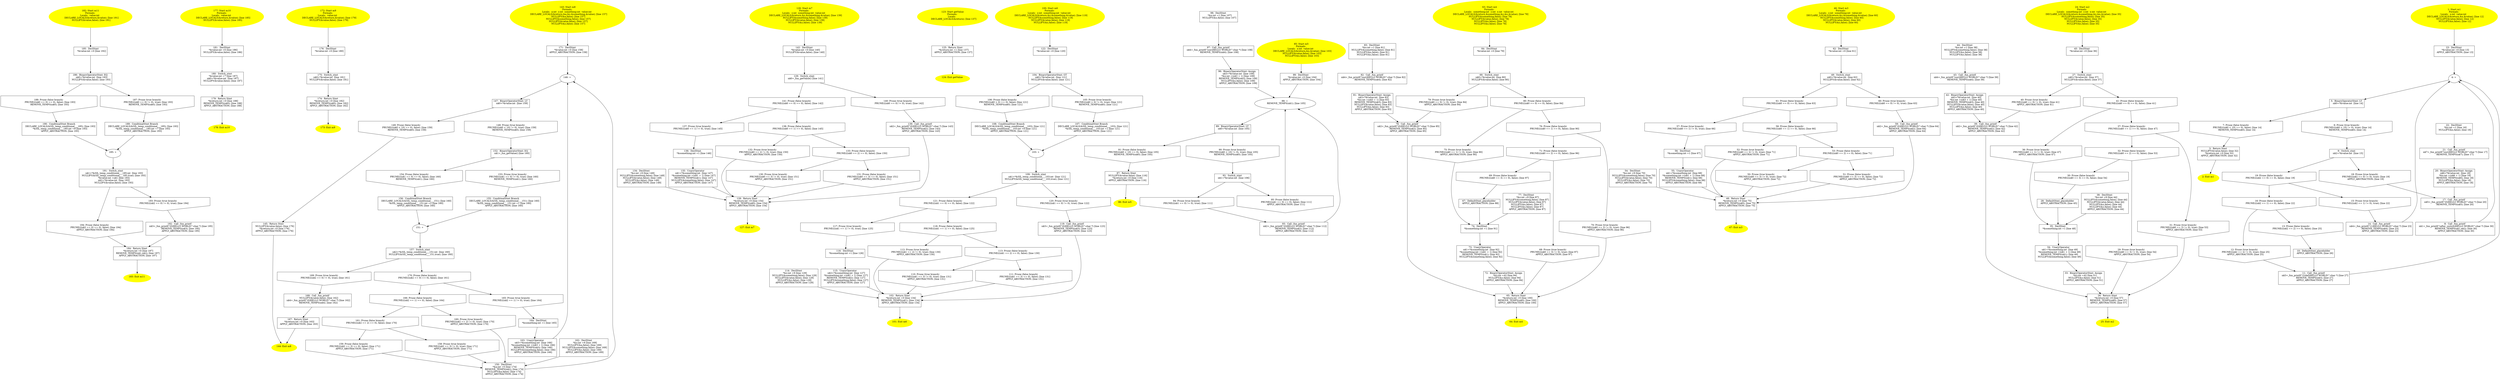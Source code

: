 digraph iCFG {
195 [label="195:  DeclStmt \n   *&value:int =0 [line 192]\n " shape="box"]
	

	 195 -> 186 ;
194 [label="194: Prune (false branch) \n   PRUNE(((n$2 == 0) == 0), false); [line 194]\n  APPLY_ABSTRACTION; [line 194]\n " shape="invhouse"]
	

	 194 -> 184 ;
193 [label="193: Prune (true branch) \n   PRUNE(((n$2 == 0) != 0), true); [line 194]\n " shape="invhouse"]
	

	 193 -> 192 ;
192 [label="192:  Call _fun_printf \n   n$3=_fun_printf(\"(0)HELLO WORLD!\":char *) [line 195]\n  REMOVE_TEMPS(n$3); [line 195]\n  APPLY_ABSTRACTION; [line 195]\n " shape="box"]
	

	 192 -> 184 ;
191 [label="191:  Switch_stmt \n   n$1=*&SIL_temp_conditional___185:int  [line 193]\n  NULLIFY(&SIL_temp_conditional___185,true); [line 193]\n  *&value:int =n$1 [line 193]\n  n$2=*&value:int  [line 193]\n  NULLIFY(&value,false); [line 193]\n " shape="box"]
	

	 191 -> 193 ;
	 191 -> 194 ;
190 [label="190:  ConditinalStmt Branch \n   DECLARE_LOCALS(&SIL_temp_conditional___185); [line 193]\n  *&SIL_temp_conditional___185:int =9 [line 193]\n  APPLY_ABSTRACTION; [line 193]\n " shape="box"]
	

	 190 -> 185 ;
189 [label="189:  ConditinalStmt Branch \n   DECLARE_LOCALS(&SIL_temp_conditional___185); [line 193]\n  *&SIL_temp_conditional___185:int =7 [line 193]\n  APPLY_ABSTRACTION; [line 193]\n " shape="box"]
	

	 189 -> 185 ;
188 [label="188: Prune (false branch) \n   PRUNE(((n$0 == 0) == 0), false); [line 193]\n  REMOVE_TEMPS(n$0); [line 193]\n " shape="invhouse"]
	

	 188 -> 190 ;
187 [label="187: Prune (true branch) \n   PRUNE(((n$0 == 0) != 0), true); [line 193]\n  REMOVE_TEMPS(n$0); [line 193]\n " shape="invhouse"]
	

	 187 -> 189 ;
186 [label="186:  BinaryOperatorStmt: EQ \n   n$0=*&value:int  [line 193]\n  NULLIFY(&value,false); [line 193]\n " shape="box"]
	

	 186 -> 187 ;
	 186 -> 188 ;
185 [label="185: + \n  " ]
	

	 185 -> 191 ;
184 [label="184:  Return Stmt \n   *&return:int =0 [line 197]\n  REMOVE_TEMPS(n$1,n$2); [line 197]\n  APPLY_ABSTRACTION; [line 197]\n " shape="box"]
	

	 184 -> 183 ;
183 [label="183: Exit m11 \n  " color=yellow style=filled]
	

182 [label="182: Start m11\nFormals: \nLocals:  value:int  \n   DECLARE_LOCALS(&return,&value); [line 191]\n  NULLIFY(&value,false); [line 191]\n " color=yellow style=filled]
	

	 182 -> 195 ;
181 [label="181:  DeclStmt \n   *&value:int =0 [line 186]\n  NULLIFY(&value,false); [line 186]\n " shape="box"]
	

	 181 -> 180 ;
180 [label="180:  Switch_stmt \n   *&value:int =7 [line 187]\n  n$0=*&value:int  [line 187]\n  NULLIFY(&value,false); [line 187]\n " shape="box"]
	

	 180 -> 179 ;
179 [label="179:  Return Stmt \n   *&return:int =0 [line 188]\n  REMOVE_TEMPS(n$0); [line 188]\n  APPLY_ABSTRACTION; [line 188]\n " shape="box"]
	

	 179 -> 178 ;
178 [label="178: Exit m10 \n  " color=yellow style=filled]
	

177 [label="177: Start m10\nFormals: \nLocals:  value:int  \n   DECLARE_LOCALS(&return,&value); [line 185]\n  NULLIFY(&value,false); [line 185]\n " color=yellow style=filled]
	

	 177 -> 181 ;
176 [label="176:  DeclStmt \n   *&value:int =0 [line 180]\n " shape="box"]
	

	 176 -> 175 ;
175 [label="175:  Switch_stmt \n   n$0=*&value:int  [line 181]\n  NULLIFY(&value,false); [line 181]\n " shape="box"]
	

	 175 -> 174 ;
174 [label="174:  Return Stmt \n   *&return:int =0 [line 182]\n  REMOVE_TEMPS(n$0); [line 182]\n  APPLY_ABSTRACTION; [line 182]\n " shape="box"]
	

	 174 -> 173 ;
173 [label="173: Exit m9 \n  " color=yellow style=filled]
	

172 [label="172: Start m9\nFormals: \nLocals:  value:int  \n   DECLARE_LOCALS(&return,&value); [line 179]\n  NULLIFY(&value,false); [line 179]\n " color=yellow style=filled]
	

	 172 -> 176 ;
171 [label="171:  DeclStmt \n   *&value:int =0 [line 158]\n  APPLY_ABSTRACTION; [line 158]\n " shape="box"]
	

	 171 -> 146 ;
170 [label="170: Prune (false branch) \n   PRUNE(((n$2 == 0) == 0), false); [line 161]\n " shape="invhouse"]
	

	 170 -> 165 ;
	 170 -> 166 ;
169 [label="169: Prune (true branch) \n   PRUNE(((n$2 == 0) != 0), true); [line 161]\n " shape="invhouse"]
	

	 169 -> 168 ;
168 [label="168:  Call _fun_printf \n   NULLIFY(&value,false); [line 162]\n  n$4=_fun_printf(\"(0)HELLO WORLD!\":char *) [line 162]\n  REMOVE_TEMPS(n$4); [line 162]\n " shape="box"]
	

	 168 -> 167 ;
167 [label="167:  Return Stmt \n   *&return:int =0 [line 163]\n  APPLY_ABSTRACTION; [line 163]\n " shape="box"]
	

	 167 -> 144 ;
166 [label="166: Prune (false branch) \n   PRUNE(((n$2 == 1) == 0), false); [line 164]\n " shape="invhouse"]
	

	 166 -> 160 ;
	 166 -> 161 ;
165 [label="165: Prune (true branch) \n   PRUNE(((n$2 == 1) != 0), true); [line 164]\n " shape="invhouse"]
	

	 165 -> 164 ;
164 [label="164:  DeclStmt \n   *&something:int =1 [line 165]\n " shape="box"]
	

	 164 -> 163 ;
163 [label="163:  UnaryOperator \n   n$3=*&something:int  [line 166]\n  *&something:int =(n$3 + 1) [line 166]\n  REMOVE_TEMPS(n$3); [line 166]\n  NULLIFY(&something,false); [line 166]\n  APPLY_ABSTRACTION; [line 166]\n " shape="box"]
	

	 163 -> 146 ;
162 [label="162:  DeclStmt \n   *&z:int =9 [line 169]\n  NULLIFY(&a,false); [line 169]\n  NULLIFY(&something,false); [line 169]\n  NULLIFY(&z,false); [line 169]\n  APPLY_ABSTRACTION; [line 169]\n " shape="box"]
	

	 162 -> 150 ;
161 [label="161: Prune (false branch) \n   PRUNE(((n$2 == 2) == 0), false); [line 170]\n " shape="invhouse"]
	

	 161 -> 158 ;
	 161 -> 159 ;
160 [label="160: Prune (true branch) \n   PRUNE(((n$2 == 2) != 0), true); [line 170]\n  APPLY_ABSTRACTION; [line 170]\n " shape="invhouse"]
	

	 160 -> 150 ;
159 [label="159: Prune (false branch) \n   PRUNE(((n$2 == 3) == 0), false); [line 171]\n  APPLY_ABSTRACTION; [line 171]\n " shape="invhouse"]
	

	 159 -> 150 ;
158 [label="158: Prune (true branch) \n   PRUNE(((n$2 == 3) != 0), true); [line 171]\n  APPLY_ABSTRACTION; [line 171]\n " shape="invhouse"]
	

	 158 -> 150 ;
157 [label="157:  Switch_stmt \n   n$2=*&SIL_temp_conditional___151:int  [line 160]\n  NULLIFY(&SIL_temp_conditional___151,true); [line 160]\n " shape="box"]
	

	 157 -> 169 ;
	 157 -> 170 ;
156 [label="156:  ConditinalStmt Branch \n   DECLARE_LOCALS(&SIL_temp_conditional___151); [line 160]\n  *&SIL_temp_conditional___151:int =2 [line 160]\n  APPLY_ABSTRACTION; [line 160]\n " shape="box"]
	

	 156 -> 151 ;
155 [label="155:  ConditinalStmt Branch \n   DECLARE_LOCALS(&SIL_temp_conditional___151); [line 160]\n  *&SIL_temp_conditional___151:int =1 [line 160]\n  APPLY_ABSTRACTION; [line 160]\n " shape="box"]
	

	 155 -> 151 ;
154 [label="154: Prune (false branch) \n   PRUNE(((n$1 == 0) == 0), false); [line 160]\n  REMOVE_TEMPS(n$1); [line 160]\n " shape="invhouse"]
	

	 154 -> 156 ;
153 [label="153: Prune (true branch) \n   PRUNE(((n$1 == 0) != 0), true); [line 160]\n  REMOVE_TEMPS(n$1); [line 160]\n " shape="invhouse"]
	

	 153 -> 155 ;
152 [label="152:  BinaryOperatorStmt: EQ \n   n$1=_fun_getValue() [line 160]\n " shape="box"]
	

	 152 -> 153 ;
	 152 -> 154 ;
151 [label="151: + \n  " ]
	

	 151 -> 157 ;
150 [label="150:  DeclStmt \n   *&a:int =0 [line 174]\n  REMOVE_TEMPS(n$2); [line 174]\n  NULLIFY(&a,false); [line 174]\n  APPLY_ABSTRACTION; [line 174]\n " shape="box"]
	

	 150 -> 146 ;
149 [label="149: Prune (false branch) \n   PRUNE(((n$0 < 10) == 0), false); [line 159]\n  REMOVE_TEMPS(n$0); [line 159]\n " shape="invhouse"]
	

	 149 -> 145 ;
148 [label="148: Prune (true branch) \n   PRUNE(((n$0 < 10) != 0), true); [line 159]\n  REMOVE_TEMPS(n$0); [line 159]\n " shape="invhouse"]
	

	 148 -> 152 ;
147 [label="147:  BinaryOperatorStmt: LT \n   n$0=*&value:int  [line 159]\n " shape="box"]
	

	 147 -> 148 ;
	 147 -> 149 ;
146 [label="146: + \n  " ]
	

	 146 -> 147 ;
145 [label="145:  Return Stmt \n   NULLIFY(&value,false); [line 176]\n  *&return:int =0 [line 176]\n  APPLY_ABSTRACTION; [line 176]\n " shape="box"]
	

	 145 -> 144 ;
144 [label="144: Exit m8 \n  " color=yellow style=filled]
	

143 [label="143: Start m8\nFormals: \nLocals:  a:int  z:int  something:int  value:int  \n   DECLARE_LOCALS(&return,&a,&z,&something,&value); [line 157]\n  NULLIFY(&a,false); [line 157]\n  NULLIFY(&something,false); [line 157]\n  NULLIFY(&value,false); [line 157]\n  NULLIFY(&z,false); [line 157]\n " color=yellow style=filled]
	

	 143 -> 171 ;
142 [label="142:  DeclStmt \n   *&value:int =0 [line 140]\n  NULLIFY(&value,false); [line 140]\n " shape="box"]
	

	 142 -> 129 ;
141 [label="141: Prune (false branch) \n   PRUNE(((n$0 == 0) == 0), false); [line 142]\n " shape="invhouse"]
	

	 141 -> 137 ;
	 141 -> 138 ;
140 [label="140: Prune (true branch) \n   PRUNE(((n$0 == 0) != 0), true); [line 142]\n " shape="invhouse"]
	

	 140 -> 139 ;
139 [label="139:  Call _fun_printf \n   n$2=_fun_printf(\"(0)HELLO WORLD!\":char *) [line 143]\n  REMOVE_TEMPS(n$2); [line 143]\n  APPLY_ABSTRACTION; [line 143]\n " shape="box"]
	

	 139 -> 128 ;
138 [label="138: Prune (false branch) \n   PRUNE(((n$0 == 1) == 0), false); [line 145]\n " shape="invhouse"]
	

	 138 -> 132 ;
	 138 -> 133 ;
137 [label="137: Prune (true branch) \n   PRUNE(((n$0 == 1) != 0), true); [line 145]\n " shape="invhouse"]
	

	 137 -> 136 ;
136 [label="136:  DeclStmt \n   *&something:int =1 [line 146]\n " shape="box"]
	

	 136 -> 135 ;
135 [label="135:  UnaryOperator \n   n$1=*&something:int  [line 147]\n  *&something:int =(n$1 + 1) [line 147]\n  REMOVE_TEMPS(n$1); [line 147]\n  NULLIFY(&something,false); [line 147]\n  APPLY_ABSTRACTION; [line 147]\n " shape="box"]
	

	 135 -> 128 ;
134 [label="134:  DeclStmt \n   *&z:int =9 [line 149]\n  NULLIFY(&something,false); [line 149]\n  NULLIFY(&value,false); [line 149]\n  NULLIFY(&z,false); [line 149]\n  APPLY_ABSTRACTION; [line 149]\n " shape="box"]
	

	 134 -> 128 ;
133 [label="133: Prune (false branch) \n   PRUNE(((n$0 == 2) == 0), false); [line 150]\n " shape="invhouse"]
	

	 133 -> 130 ;
	 133 -> 131 ;
132 [label="132: Prune (true branch) \n   PRUNE(((n$0 == 2) != 0), true); [line 150]\n  APPLY_ABSTRACTION; [line 150]\n " shape="invhouse"]
	

	 132 -> 128 ;
131 [label="131: Prune (false branch) \n   PRUNE(((n$0 == 3) == 0), false); [line 151]\n  APPLY_ABSTRACTION; [line 151]\n " shape="invhouse"]
	

	 131 -> 128 ;
130 [label="130: Prune (true branch) \n   PRUNE(((n$0 == 3) != 0), true); [line 151]\n  APPLY_ABSTRACTION; [line 151]\n " shape="invhouse"]
	

	 130 -> 128 ;
129 [label="129:  Switch_stmt \n   n$0=_fun_getValue() [line 141]\n " shape="box"]
	

	 129 -> 140 ;
	 129 -> 141 ;
128 [label="128:  Return Stmt \n   *&return:int =0 [line 154]\n  REMOVE_TEMPS(n$0); [line 154]\n  APPLY_ABSTRACTION; [line 154]\n " shape="box"]
	

	 128 -> 127 ;
127 [label="127: Exit m7 \n  " color=yellow style=filled]
	

126 [label="126: Start m7\nFormals: \nLocals:  z:int  something:int  value:int  \n   DECLARE_LOCALS(&return,&z,&something,&value); [line 139]\n  NULLIFY(&something,false); [line 139]\n  NULLIFY(&value,false); [line 139]\n  NULLIFY(&z,false); [line 139]\n " color=yellow style=filled]
	

	 126 -> 142 ;
125 [label="125:  Return Stmt \n   *&return:int =1 [line 137]\n  APPLY_ABSTRACTION; [line 137]\n " shape="box"]
	

	 125 -> 124 ;
124 [label="124: Exit getValue \n  " color=yellow style=filled]
	

123 [label="123: Start getValue\nFormals: \nLocals:  \n   DECLARE_LOCALS(&return); [line 137]\n " color=yellow style=filled]
	

	 123 -> 125 ;
122 [label="122:  DeclStmt \n   *&value:int =0 [line 120]\n " shape="box"]
	

	 122 -> 104 ;
121 [label="121: Prune (false branch) \n   PRUNE(((n$1 == 0) == 0), false); [line 122]\n " shape="invhouse"]
	

	 121 -> 117 ;
	 121 -> 118 ;
120 [label="120: Prune (true branch) \n   PRUNE(((n$1 == 0) != 0), true); [line 122]\n " shape="invhouse"]
	

	 120 -> 119 ;
119 [label="119:  Call _fun_printf \n   n$3=_fun_printf(\"(0)HELLO WORLD!\":char *) [line 123]\n  REMOVE_TEMPS(n$3); [line 123]\n  APPLY_ABSTRACTION; [line 123]\n " shape="box"]
	

	 119 -> 102 ;
118 [label="118: Prune (false branch) \n   PRUNE(((n$1 == 1) == 0), false); [line 125]\n " shape="invhouse"]
	

	 118 -> 112 ;
	 118 -> 113 ;
117 [label="117: Prune (true branch) \n   PRUNE(((n$1 == 1) != 0), true); [line 125]\n " shape="invhouse"]
	

	 117 -> 116 ;
116 [label="116:  DeclStmt \n   *&something:int =1 [line 126]\n " shape="box"]
	

	 116 -> 115 ;
115 [label="115:  UnaryOperator \n   n$2=*&something:int  [line 127]\n  *&something:int =(n$2 + 1) [line 127]\n  REMOVE_TEMPS(n$2); [line 127]\n  NULLIFY(&something,false); [line 127]\n  APPLY_ABSTRACTION; [line 127]\n " shape="box"]
	

	 115 -> 102 ;
114 [label="114:  DeclStmt \n   *&z:int =9 [line 129]\n  NULLIFY(&something,false); [line 129]\n  NULLIFY(&value,false); [line 129]\n  NULLIFY(&z,false); [line 129]\n  APPLY_ABSTRACTION; [line 129]\n " shape="box"]
	

	 114 -> 102 ;
113 [label="113: Prune (false branch) \n   PRUNE(((n$1 == 2) == 0), false); [line 130]\n " shape="invhouse"]
	

	 113 -> 110 ;
	 113 -> 111 ;
112 [label="112: Prune (true branch) \n   PRUNE(((n$1 == 2) != 0), true); [line 130]\n  APPLY_ABSTRACTION; [line 130]\n " shape="invhouse"]
	

	 112 -> 102 ;
111 [label="111: Prune (false branch) \n   PRUNE(((n$1 == 3) == 0), false); [line 131]\n  APPLY_ABSTRACTION; [line 131]\n " shape="invhouse"]
	

	 111 -> 102 ;
110 [label="110: Prune (true branch) \n   PRUNE(((n$1 == 3) != 0), true); [line 131]\n  APPLY_ABSTRACTION; [line 131]\n " shape="invhouse"]
	

	 110 -> 102 ;
109 [label="109:  Switch_stmt \n   n$1=*&SIL_temp_conditional___103:int  [line 121]\n  NULLIFY(&SIL_temp_conditional___103,true); [line 121]\n " shape="box"]
	

	 109 -> 120 ;
	 109 -> 121 ;
108 [label="108:  ConditinalStmt Branch \n   DECLARE_LOCALS(&SIL_temp_conditional___103); [line 121]\n  *&SIL_temp_conditional___103:int =0 [line 121]\n  APPLY_ABSTRACTION; [line 121]\n " shape="box"]
	

	 108 -> 103 ;
107 [label="107:  ConditinalStmt Branch \n   DECLARE_LOCALS(&SIL_temp_conditional___103); [line 121]\n  *&SIL_temp_conditional___103:int =1 [line 121]\n  APPLY_ABSTRACTION; [line 121]\n " shape="box"]
	

	 107 -> 103 ;
106 [label="106: Prune (false branch) \n   PRUNE(((n$0 > 0) == 0), false); [line 121]\n  REMOVE_TEMPS(n$0); [line 121]\n " shape="invhouse"]
	

	 106 -> 108 ;
105 [label="105: Prune (true branch) \n   PRUNE(((n$0 > 0) != 0), true); [line 121]\n  REMOVE_TEMPS(n$0); [line 121]\n " shape="invhouse"]
	

	 105 -> 107 ;
104 [label="104:  BinaryOperatorStmt: GT \n   n$0=*&value:int  [line 121]\n  NULLIFY(&value,false); [line 121]\n " shape="box"]
	

	 104 -> 105 ;
	 104 -> 106 ;
103 [label="103: + \n  " ]
	

	 103 -> 109 ;
102 [label="102:  Return Stmt \n   *&return:int =0 [line 134]\n  REMOVE_TEMPS(n$1); [line 134]\n  APPLY_ABSTRACTION; [line 134]\n " shape="box"]
	

	 102 -> 101 ;
101 [label="101: Exit m6 \n  " color=yellow style=filled]
	

100 [label="100: Start m6\nFormals: \nLocals:  z:int  something:int  value:int  \n   DECLARE_LOCALS(&return,&z,&something,&value); [line 119]\n  NULLIFY(&something,false); [line 119]\n  NULLIFY(&value,false); [line 119]\n  NULLIFY(&z,false); [line 119]\n " color=yellow style=filled]
	

	 100 -> 122 ;
99 [label="99:  DeclStmt \n   *&value:int =0 [line 104]\n  APPLY_ABSTRACTION; [line 104]\n " shape="box"]
	

	 99 -> 88 ;
98 [label="98:  DeclStmt \n   *&x:int =1 [line 107]\n  NULLIFY(&x,false); [line 107]\n " shape="box"]
	

	 98 -> 97 ;
97 [label="97:  Call _fun_printf \n   n$4=_fun_printf(\"(out)HELLO WORLD!\":char *) [line 108]\n  REMOVE_TEMPS(n$4); [line 108]\n " shape="box"]
	

	 97 -> 96 ;
96 [label="96:  BinaryOperatorStmt: Assign \n   n$3=*&value:int  [line 109]\n  *&x:int =(n$3 + 1) [line 109]\n  REMOVE_TEMPS(n$3); [line 109]\n  NULLIFY(&x,false); [line 109]\n  APPLY_ABSTRACTION; [line 109]\n " shape="box"]
	

	 96 -> 88 ;
95 [label="95: Prune (false branch) \n   PRUNE(((n$1 == 0) == 0), false); [line 111]\n  APPLY_ABSTRACTION; [line 111]\n " shape="invhouse"]
	

	 95 -> 88 ;
94 [label="94: Prune (true branch) \n   PRUNE(((n$1 == 0) != 0), true); [line 111]\n " shape="invhouse"]
	

	 94 -> 93 ;
93 [label="93:  Call _fun_printf \n   n$2=_fun_printf(\"(0)HELLO WORLD!\":char *) [line 112]\n  REMOVE_TEMPS(n$2); [line 112]\n  APPLY_ABSTRACTION; [line 112]\n " shape="box"]
	

	 93 -> 88 ;
92 [label="92:  Switch_stmt \n   n$1=*&value:int  [line 106]\n " shape="box"]
	

	 92 -> 94 ;
	 92 -> 95 ;
91 [label="91: Prune (false branch) \n   PRUNE(((n$0 < 10) == 0), false); [line 105]\n  REMOVE_TEMPS(n$0); [line 105]\n " shape="invhouse"]
	

	 91 -> 87 ;
90 [label="90: Prune (true branch) \n   PRUNE(((n$0 < 10) != 0), true); [line 105]\n  REMOVE_TEMPS(n$0); [line 105]\n " shape="invhouse"]
	

	 90 -> 92 ;
89 [label="89:  BinaryOperatorStmt: LT \n   n$0=*&value:int  [line 105]\n " shape="box"]
	

	 89 -> 90 ;
	 89 -> 91 ;
88 [label="88: + \n   REMOVE_TEMPS(n$1); [line 105]\n " ]
	

	 88 -> 89 ;
87 [label="87:  Return Stmt \n   NULLIFY(&value,false); [line 116]\n  *&return:int =0 [line 116]\n  APPLY_ABSTRACTION; [line 116]\n " shape="box"]
	

	 87 -> 86 ;
86 [label="86: Exit m5 \n  " color=yellow style=filled]
	

85 [label="85: Start m5\nFormals: \nLocals:  x:int  value:int  \n   DECLARE_LOCALS(&return,&x,&value); [line 103]\n  NULLIFY(&value,false); [line 103]\n  NULLIFY(&x,false); [line 103]\n " color=yellow style=filled]
	

	 85 -> 99 ;
84 [label="84:  DeclStmt \n   *&value:int =0 [line 79]\n " shape="box"]
	

	 84 -> 66 ;
83 [label="83:  DeclStmt \n   *&x:int =1 [line 81]\n  NULLIFY(&something,false); [line 81]\n  NULLIFY(&x,false); [line 81]\n  NULLIFY(&z,false); [line 81]\n " shape="box"]
	

	 83 -> 82 ;
82 [label="82:  Call _fun_printf \n   n$4=_fun_printf(\"(out)HELLO WORLD!\":char *) [line 82]\n  REMOVE_TEMPS(n$4); [line 82]\n " shape="box"]
	

	 82 -> 81 ;
81 [label="81:  BinaryOperatorStmt: Assign \n   n$3=*&value:int  [line 83]\n  *&x:int =(n$3 + 1) [line 83]\n  REMOVE_TEMPS(n$3); [line 83]\n  NULLIFY(&value,false); [line 83]\n  NULLIFY(&x,false); [line 83]\n  APPLY_ABSTRACTION; [line 83]\n " shape="box"]
	

	 81 -> 78 ;
80 [label="80: Prune (false branch) \n   PRUNE(((n$0 == 0) == 0), false); [line 84]\n " shape="invhouse"]
	

	 80 -> 75 ;
	 80 -> 76 ;
79 [label="79: Prune (true branch) \n   PRUNE(((n$0 == 0) != 0), true); [line 84]\n  APPLY_ABSTRACTION; [line 84]\n " shape="invhouse"]
	

	 79 -> 78 ;
78 [label="78:  Call _fun_printf \n   n$2=_fun_printf(\"(0)HELLO WORLD!\":char *) [line 85]\n  REMOVE_TEMPS(n$2); [line 85]\n  APPLY_ABSTRACTION; [line 85]\n " shape="box"]
	

	 78 -> 65 ;
77 [label="77:  DeclStmt \n   *&z:int =9 [line 87]\n  NULLIFY(&something,false); [line 87]\n  NULLIFY(&value,false); [line 87]\n  NULLIFY(&x,false); [line 87]\n  NULLIFY(&z,false); [line 87]\n  APPLY_ABSTRACTION; [line 87]\n " shape="box"]
	

	 77 -> 74 ;
76 [label="76: Prune (false branch) \n   PRUNE(((n$0 == 1) == 0), false); [line 90]\n " shape="invhouse"]
	

	 76 -> 70 ;
	 76 -> 71 ;
75 [label="75: Prune (true branch) \n   PRUNE(((n$0 == 1) != 0), true); [line 90]\n  APPLY_ABSTRACTION; [line 90]\n " shape="invhouse"]
	

	 75 -> 74 ;
74 [label="74:  DeclStmt \n   *&something:int =1 [line 91]\n " shape="box"]
	

	 74 -> 73 ;
73 [label="73:  UnaryOperator \n   n$1=*&something:int  [line 92]\n  *&something:int =(n$1 + 1) [line 92]\n  REMOVE_TEMPS(n$1); [line 92]\n  NULLIFY(&something,false); [line 92]\n " shape="box"]
	

	 73 -> 72 ;
72 [label="72:  BinaryOperatorStmt: Assign \n   *&z:int =42 [line 94]\n  NULLIFY(&z,false); [line 94]\n  APPLY_ABSTRACTION; [line 94]\n " shape="box"]
	

	 72 -> 65 ;
71 [label="71: Prune (false branch) \n   PRUNE(((n$0 == 2) == 0), false); [line 96]\n " shape="invhouse"]
	

	 71 -> 68 ;
	 71 -> 69 ;
70 [label="70: Prune (true branch) \n   PRUNE(((n$0 == 2) != 0), true); [line 96]\n  APPLY_ABSTRACTION; [line 96]\n " shape="invhouse"]
	

	 70 -> 65 ;
69 [label="69: Prune (false branch) \n   PRUNE(((n$0 == 3) == 0), false); [line 97]\n " shape="invhouse"]
	

	 69 -> 67 ;
68 [label="68: Prune (true branch) \n   PRUNE(((n$0 == 3) != 0), true); [line 97]\n  APPLY_ABSTRACTION; [line 97]\n " shape="invhouse"]
	

	 68 -> 65 ;
67 [label="67:  DefaultStmt_placeholder \n   APPLY_ABSTRACTION; [line 88]\n " shape="box"]
	

	 67 -> 74 ;
66 [label="66:  Switch_stmt \n   n$0=*&value:int  [line 80]\n  NULLIFY(&value,false); [line 80]\n " shape="box"]
	

	 66 -> 79 ;
	 66 -> 80 ;
65 [label="65:  Return Stmt \n   *&return:int =0 [line 100]\n  REMOVE_TEMPS(n$0); [line 100]\n  APPLY_ABSTRACTION; [line 100]\n " shape="box"]
	

	 65 -> 64 ;
64 [label="64: Exit m4 \n  " color=yellow style=filled]
	

63 [label="63: Start m4\nFormals: \nLocals:  something:int  z:int  x:int  value:int  \n   DECLARE_LOCALS(&return,&something,&z,&x,&value); [line 78]\n  NULLIFY(&something,false); [line 78]\n  NULLIFY(&value,false); [line 78]\n  NULLIFY(&x,false); [line 78]\n  NULLIFY(&z,false); [line 78]\n " color=yellow style=filled]
	

	 63 -> 84 ;
62 [label="62:  DeclStmt \n   *&value:int =0 [line 61]\n " shape="box"]
	

	 62 -> 49 ;
61 [label="61: Prune (false branch) \n   PRUNE(((n$0 == 0) == 0), false); [line 63]\n " shape="invhouse"]
	

	 61 -> 57 ;
	 61 -> 58 ;
60 [label="60: Prune (true branch) \n   PRUNE(((n$0 == 0) != 0), true); [line 63]\n " shape="invhouse"]
	

	 60 -> 59 ;
59 [label="59:  Call _fun_printf \n   n$2=_fun_printf(\"(0)HELLO WORLD!\":char *) [line 64]\n  REMOVE_TEMPS(n$2); [line 64]\n  APPLY_ABSTRACTION; [line 64]\n " shape="box"]
	

	 59 -> 48 ;
58 [label="58: Prune (false branch) \n   PRUNE(((n$0 == 1) == 0), false); [line 66]\n " shape="invhouse"]
	

	 58 -> 52 ;
	 58 -> 53 ;
57 [label="57: Prune (true branch) \n   PRUNE(((n$0 == 1) != 0), true); [line 66]\n " shape="invhouse"]
	

	 57 -> 56 ;
56 [label="56:  DeclStmt \n   *&something:int =1 [line 67]\n " shape="box"]
	

	 56 -> 55 ;
55 [label="55:  UnaryOperator \n   n$1=*&something:int  [line 68]\n  *&something:int =(n$1 + 1) [line 68]\n  REMOVE_TEMPS(n$1); [line 68]\n  NULLIFY(&something,false); [line 68]\n  APPLY_ABSTRACTION; [line 68]\n " shape="box"]
	

	 55 -> 48 ;
54 [label="54:  DeclStmt \n   *&z:int =9 [line 70]\n  NULLIFY(&something,false); [line 70]\n  NULLIFY(&value,false); [line 70]\n  NULLIFY(&z,false); [line 70]\n  APPLY_ABSTRACTION; [line 70]\n " shape="box"]
	

	 54 -> 48 ;
53 [label="53: Prune (false branch) \n   PRUNE(((n$0 == 2) == 0), false); [line 71]\n " shape="invhouse"]
	

	 53 -> 50 ;
	 53 -> 51 ;
52 [label="52: Prune (true branch) \n   PRUNE(((n$0 == 2) != 0), true); [line 71]\n  APPLY_ABSTRACTION; [line 71]\n " shape="invhouse"]
	

	 52 -> 48 ;
51 [label="51: Prune (false branch) \n   PRUNE(((n$0 == 3) == 0), false); [line 72]\n  APPLY_ABSTRACTION; [line 72]\n " shape="invhouse"]
	

	 51 -> 48 ;
50 [label="50: Prune (true branch) \n   PRUNE(((n$0 == 3) != 0), true); [line 72]\n  APPLY_ABSTRACTION; [line 72]\n " shape="invhouse"]
	

	 50 -> 48 ;
49 [label="49:  Switch_stmt \n   n$0=*&value:int  [line 62]\n  NULLIFY(&value,false); [line 62]\n " shape="box"]
	

	 49 -> 60 ;
	 49 -> 61 ;
48 [label="48:  Return Stmt \n   *&return:int =0 [line 75]\n  REMOVE_TEMPS(n$0); [line 75]\n  APPLY_ABSTRACTION; [line 75]\n " shape="box"]
	

	 48 -> 47 ;
47 [label="47: Exit m3 \n  " color=yellow style=filled]
	

46 [label="46: Start m3\nFormals: \nLocals:  z:int  something:int  value:int  \n   DECLARE_LOCALS(&return,&z,&something,&value); [line 60]\n  NULLIFY(&something,false); [line 60]\n  NULLIFY(&value,false); [line 60]\n  NULLIFY(&z,false); [line 60]\n " color=yellow style=filled]
	

	 46 -> 62 ;
45 [label="45:  DeclStmt \n   *&value:int =0 [line 36]\n " shape="box"]
	

	 45 -> 27 ;
44 [label="44:  DeclStmt \n   *&x:int =1 [line 38]\n  NULLIFY(&something,false); [line 38]\n  NULLIFY(&x,false); [line 38]\n  NULLIFY(&z,false); [line 38]\n " shape="box"]
	

	 44 -> 43 ;
43 [label="43:  Call _fun_printf \n   n$4=_fun_printf(\"(out)HELLO WORLD!\":char *) [line 39]\n  REMOVE_TEMPS(n$4); [line 39]\n " shape="box"]
	

	 43 -> 42 ;
42 [label="42:  BinaryOperatorStmt: Assign \n   n$3=*&value:int  [line 40]\n  *&x:int =(n$3 + 1) [line 40]\n  REMOVE_TEMPS(n$3); [line 40]\n  NULLIFY(&value,false); [line 40]\n  NULLIFY(&x,false); [line 40]\n  APPLY_ABSTRACTION; [line 40]\n " shape="box"]
	

	 42 -> 39 ;
41 [label="41: Prune (false branch) \n   PRUNE(((n$0 == 0) == 0), false); [line 41]\n " shape="invhouse"]
	

	 41 -> 36 ;
	 41 -> 37 ;
40 [label="40: Prune (true branch) \n   PRUNE(((n$0 == 0) != 0), true); [line 41]\n  APPLY_ABSTRACTION; [line 41]\n " shape="invhouse"]
	

	 40 -> 39 ;
39 [label="39:  Call _fun_printf \n   n$2=_fun_printf(\"(0)HELLO WORLD!\":char *) [line 42]\n  REMOVE_TEMPS(n$2); [line 42]\n  APPLY_ABSTRACTION; [line 42]\n " shape="box"]
	

	 39 -> 26 ;
38 [label="38:  DeclStmt \n   *&z:int =9 [line 44]\n  NULLIFY(&something,false); [line 44]\n  NULLIFY(&value,false); [line 44]\n  NULLIFY(&x,false); [line 44]\n  NULLIFY(&z,false); [line 44]\n  APPLY_ABSTRACTION; [line 44]\n " shape="box"]
	

	 38 -> 35 ;
37 [label="37: Prune (false branch) \n   PRUNE(((n$0 == 1) == 0), false); [line 47]\n " shape="invhouse"]
	

	 37 -> 31 ;
	 37 -> 32 ;
36 [label="36: Prune (true branch) \n   PRUNE(((n$0 == 1) != 0), true); [line 47]\n  APPLY_ABSTRACTION; [line 47]\n " shape="invhouse"]
	

	 36 -> 35 ;
35 [label="35:  DeclStmt \n   *&something:int =1 [line 48]\n " shape="box"]
	

	 35 -> 34 ;
34 [label="34:  UnaryOperator \n   n$1=*&something:int  [line 49]\n  *&something:int =(n$1 + 1) [line 49]\n  REMOVE_TEMPS(n$1); [line 49]\n  NULLIFY(&something,false); [line 49]\n " shape="box"]
	

	 34 -> 33 ;
33 [label="33:  BinaryOperatorStmt: Assign \n   *&z:int =42 [line 51]\n  NULLIFY(&z,false); [line 51]\n  APPLY_ABSTRACTION; [line 51]\n " shape="box"]
	

	 33 -> 26 ;
32 [label="32: Prune (false branch) \n   PRUNE(((n$0 == 2) == 0), false); [line 53]\n " shape="invhouse"]
	

	 32 -> 29 ;
	 32 -> 30 ;
31 [label="31: Prune (true branch) \n   PRUNE(((n$0 == 2) != 0), true); [line 53]\n  APPLY_ABSTRACTION; [line 53]\n " shape="invhouse"]
	

	 31 -> 26 ;
30 [label="30: Prune (false branch) \n   PRUNE(((n$0 == 3) == 0), false); [line 54]\n " shape="invhouse"]
	

	 30 -> 28 ;
29 [label="29: Prune (true branch) \n   PRUNE(((n$0 == 3) != 0), true); [line 54]\n  APPLY_ABSTRACTION; [line 54]\n " shape="invhouse"]
	

	 29 -> 26 ;
28 [label="28:  DefaultStmt_placeholder \n   APPLY_ABSTRACTION; [line 45]\n " shape="box"]
	

	 28 -> 35 ;
27 [label="27:  Switch_stmt \n   n$0=*&value:int  [line 37]\n  NULLIFY(&value,false); [line 37]\n " shape="box"]
	

	 27 -> 40 ;
	 27 -> 41 ;
26 [label="26:  Return Stmt \n   *&return:int =0 [line 57]\n  REMOVE_TEMPS(n$0); [line 57]\n  APPLY_ABSTRACTION; [line 57]\n " shape="box"]
	

	 26 -> 25 ;
25 [label="25: Exit m2 \n  " color=yellow style=filled]
	

24 [label="24: Start m2\nFormals: \nLocals:  something:int  z:int  x:int  value:int  \n   DECLARE_LOCALS(&return,&something,&z,&x,&value); [line 35]\n  NULLIFY(&something,false); [line 35]\n  NULLIFY(&value,false); [line 35]\n  NULLIFY(&x,false); [line 35]\n  NULLIFY(&z,false); [line 35]\n " color=yellow style=filled]
	

	 24 -> 45 ;
23 [label="23:  DeclStmt \n   *&value:int =0 [line 13]\n  APPLY_ABSTRACTION; [line 13]\n " shape="box"]
	

	 23 -> 4 ;
22 [label="22:  DeclStmt \n   *&x:int =1 [line 16]\n  NULLIFY(&x,false); [line 16]\n " shape="box"]
	

	 22 -> 21 ;
21 [label="21:  Call _fun_printf \n   n$7=_fun_printf(\"(out)HELLO WORLD!\":char *) [line 17]\n  REMOVE_TEMPS(n$7); [line 17]\n " shape="box"]
	

	 21 -> 20 ;
20 [label="20:  BinaryOperatorStmt: Assign \n   n$6=*&value:int  [line 18]\n  *&x:int =(n$6 + 1) [line 18]\n  REMOVE_TEMPS(n$6); [line 18]\n  NULLIFY(&x,false); [line 18]\n  APPLY_ABSTRACTION; [line 18]\n " shape="box"]
	

	 20 -> 17 ;
19 [label="19: Prune (false branch) \n   PRUNE(((n$2 == 0) == 0), false); [line 19]\n " shape="invhouse"]
	

	 19 -> 15 ;
	 19 -> 16 ;
18 [label="18: Prune (true branch) \n   PRUNE(((n$2 == 0) != 0), true); [line 19]\n  APPLY_ABSTRACTION; [line 19]\n " shape="invhouse"]
	

	 18 -> 17 ;
17 [label="17:  Call _fun_printf \n   n$5=_fun_printf(\"(0)HELLO WORLD!\":char *) [line 20]\n  REMOVE_TEMPS(n$5); [line 20]\n " shape="box"]
	

	 17 -> 8 ;
16 [label="16: Prune (false branch) \n   PRUNE(((n$2 == 1) == 0), false); [line 22]\n " shape="invhouse"]
	

	 16 -> 12 ;
	 16 -> 13 ;
15 [label="15: Prune (true branch) \n   PRUNE(((n$2 == 1) != 0), true); [line 22]\n " shape="invhouse"]
	

	 15 -> 14 ;
14 [label="14:  Call _fun_printf \n   n$4=_fun_printf(\"(1)HELLO WORLD!\":char *) [line 23]\n  REMOVE_TEMPS(n$4); [line 23]\n  APPLY_ABSTRACTION; [line 23]\n " shape="box"]
	

	 14 -> 4 ;
13 [label="13: Prune (false branch) \n   PRUNE(((n$2 == 2) == 0), false); [line 25]\n " shape="invhouse"]
	

	 13 -> 10 ;
12 [label="12: Prune (true branch) \n   PRUNE(((n$2 == 2) != 0), true); [line 25]\n  APPLY_ABSTRACTION; [line 25]\n " shape="invhouse"]
	

	 12 -> 11 ;
11 [label="11:  Call _fun_printf \n   n$3=_fun_printf(\"(2/def)HELLO WORLD!\":char *) [line 27]\n  REMOVE_TEMPS(n$3); [line 27]\n  APPLY_ABSTRACTION; [line 27]\n " shape="box"]
	

	 11 -> 4 ;
10 [label="10:  DefaultStmt_placeholder \n   APPLY_ABSTRACTION; [line 26]\n " shape="box"]
	

	 10 -> 11 ;
9 [label="9:  Switch_stmt \n   n$2=*&value:int  [line 15]\n " shape="box"]
	

	 9 -> 18 ;
	 9 -> 19 ;
8 [label="8:  Call _fun_printf \n   n$1=_fun_printf(\"(after_switch)HELLO WORLD!\":char *) [line 30]\n  REMOVE_TEMPS(n$1,n$2); [line 30]\n  APPLY_ABSTRACTION; [line 30]\n " shape="box"]
	

	 8 -> 4 ;
7 [label="7: Prune (false branch) \n   PRUNE(((n$0 < 10) == 0), false); [line 14]\n  REMOVE_TEMPS(n$0); [line 14]\n " shape="invhouse"]
	

	 7 -> 3 ;
6 [label="6: Prune (true branch) \n   PRUNE(((n$0 < 10) != 0), true); [line 14]\n  REMOVE_TEMPS(n$0); [line 14]\n " shape="invhouse"]
	

	 6 -> 9 ;
5 [label="5:  BinaryOperatorStmt: LT \n   n$0=*&value:int  [line 14]\n " shape="box"]
	

	 5 -> 6 ;
	 5 -> 7 ;
4 [label="4: + \n  " ]
	

	 4 -> 5 ;
3 [label="3:  Return Stmt \n   NULLIFY(&value,false); [line 32]\n  *&return:int =0 [line 32]\n  APPLY_ABSTRACTION; [line 32]\n " shape="box"]
	

	 3 -> 2 ;
2 [label="2: Exit m1 \n  " color=yellow style=filled]
	

1 [label="1: Start m1\nFormals: \nLocals:  x:int  value:int  \n   DECLARE_LOCALS(&return,&x,&value); [line 12]\n  NULLIFY(&value,false); [line 12]\n  NULLIFY(&x,false); [line 12]\n " color=yellow style=filled]
	

	 1 -> 23 ;
}
